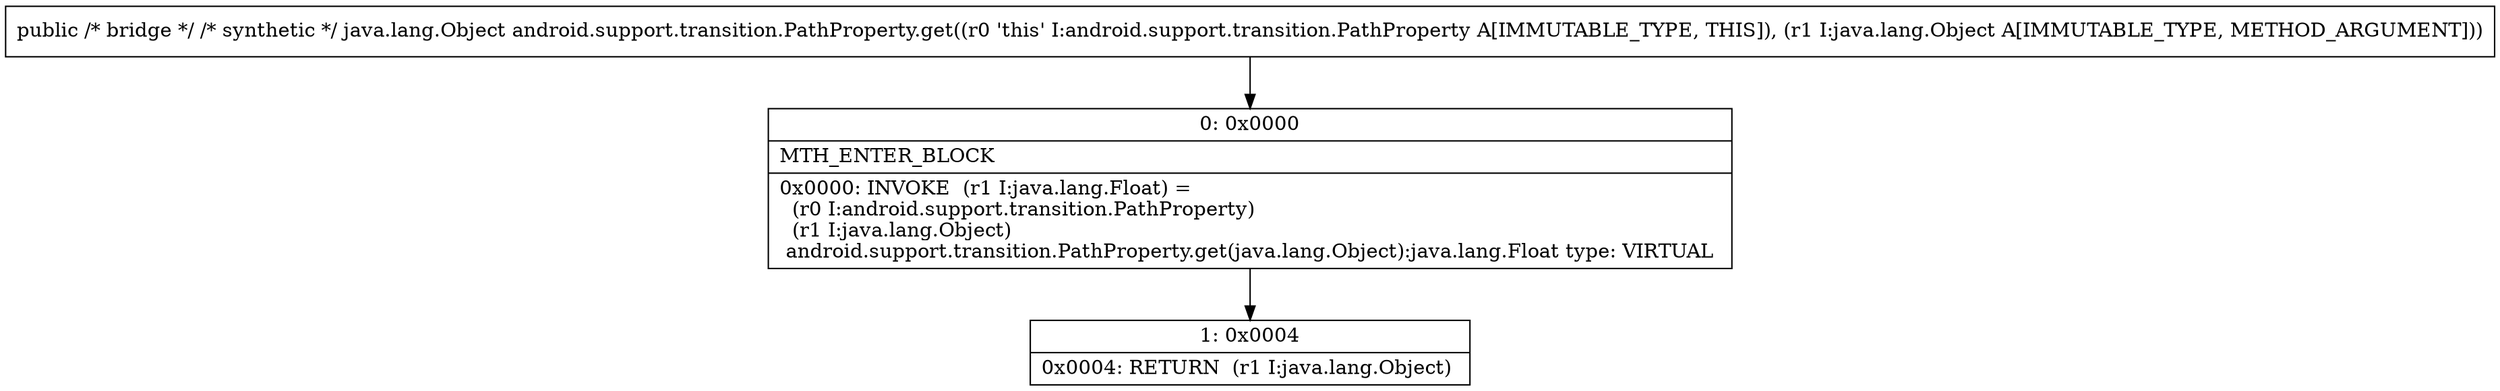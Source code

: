 digraph "CFG forandroid.support.transition.PathProperty.get(Ljava\/lang\/Object;)Ljava\/lang\/Object;" {
Node_0 [shape=record,label="{0\:\ 0x0000|MTH_ENTER_BLOCK\l|0x0000: INVOKE  (r1 I:java.lang.Float) = \l  (r0 I:android.support.transition.PathProperty)\l  (r1 I:java.lang.Object)\l android.support.transition.PathProperty.get(java.lang.Object):java.lang.Float type: VIRTUAL \l}"];
Node_1 [shape=record,label="{1\:\ 0x0004|0x0004: RETURN  (r1 I:java.lang.Object) \l}"];
MethodNode[shape=record,label="{public \/* bridge *\/ \/* synthetic *\/ java.lang.Object android.support.transition.PathProperty.get((r0 'this' I:android.support.transition.PathProperty A[IMMUTABLE_TYPE, THIS]), (r1 I:java.lang.Object A[IMMUTABLE_TYPE, METHOD_ARGUMENT])) }"];
MethodNode -> Node_0;
Node_0 -> Node_1;
}

